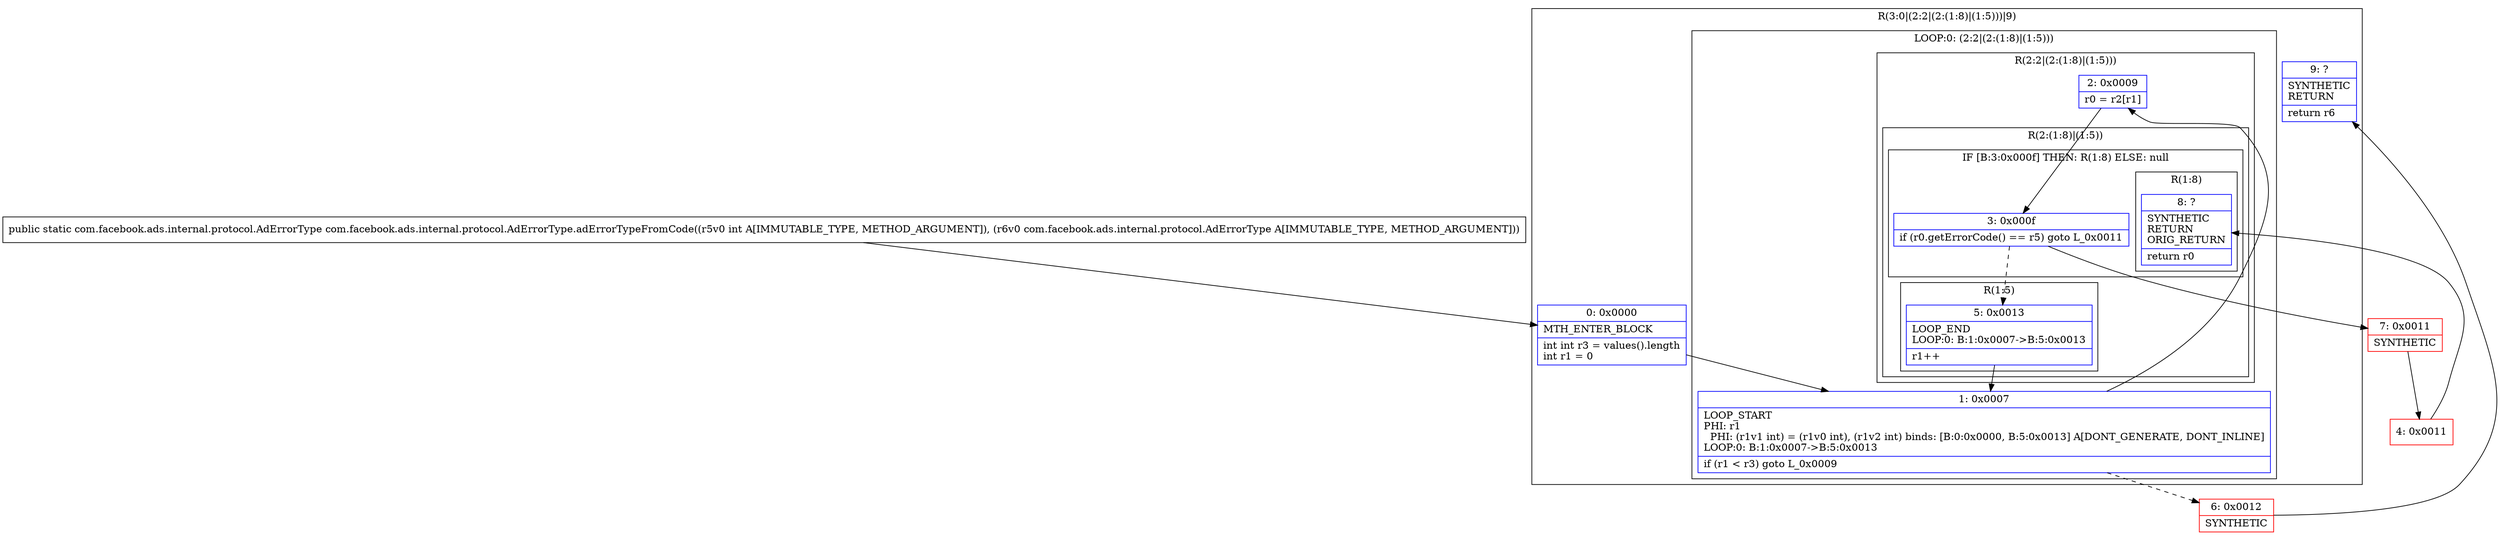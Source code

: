digraph "CFG forcom.facebook.ads.internal.protocol.AdErrorType.adErrorTypeFromCode(ILcom\/facebook\/ads\/internal\/protocol\/AdErrorType;)Lcom\/facebook\/ads\/internal\/protocol\/AdErrorType;" {
subgraph cluster_Region_1175619797 {
label = "R(3:0|(2:2|(2:(1:8)|(1:5)))|9)";
node [shape=record,color=blue];
Node_0 [shape=record,label="{0\:\ 0x0000|MTH_ENTER_BLOCK\l|int int r3 = values().length\lint r1 = 0\l}"];
subgraph cluster_LoopRegion_408758216 {
label = "LOOP:0: (2:2|(2:(1:8)|(1:5)))";
node [shape=record,color=blue];
Node_1 [shape=record,label="{1\:\ 0x0007|LOOP_START\lPHI: r1 \l  PHI: (r1v1 int) = (r1v0 int), (r1v2 int) binds: [B:0:0x0000, B:5:0x0013] A[DONT_GENERATE, DONT_INLINE]\lLOOP:0: B:1:0x0007\-\>B:5:0x0013\l|if (r1 \< r3) goto L_0x0009\l}"];
subgraph cluster_Region_1409430615 {
label = "R(2:2|(2:(1:8)|(1:5)))";
node [shape=record,color=blue];
Node_2 [shape=record,label="{2\:\ 0x0009|r0 = r2[r1]\l}"];
subgraph cluster_Region_138412575 {
label = "R(2:(1:8)|(1:5))";
node [shape=record,color=blue];
subgraph cluster_IfRegion_1956049634 {
label = "IF [B:3:0x000f] THEN: R(1:8) ELSE: null";
node [shape=record,color=blue];
Node_3 [shape=record,label="{3\:\ 0x000f|if (r0.getErrorCode() == r5) goto L_0x0011\l}"];
subgraph cluster_Region_704094670 {
label = "R(1:8)";
node [shape=record,color=blue];
Node_8 [shape=record,label="{8\:\ ?|SYNTHETIC\lRETURN\lORIG_RETURN\l|return r0\l}"];
}
}
subgraph cluster_Region_512934892 {
label = "R(1:5)";
node [shape=record,color=blue];
Node_5 [shape=record,label="{5\:\ 0x0013|LOOP_END\lLOOP:0: B:1:0x0007\-\>B:5:0x0013\l|r1++\l}"];
}
}
}
}
Node_9 [shape=record,label="{9\:\ ?|SYNTHETIC\lRETURN\l|return r6\l}"];
}
Node_4 [shape=record,color=red,label="{4\:\ 0x0011}"];
Node_6 [shape=record,color=red,label="{6\:\ 0x0012|SYNTHETIC\l}"];
Node_7 [shape=record,color=red,label="{7\:\ 0x0011|SYNTHETIC\l}"];
MethodNode[shape=record,label="{public static com.facebook.ads.internal.protocol.AdErrorType com.facebook.ads.internal.protocol.AdErrorType.adErrorTypeFromCode((r5v0 int A[IMMUTABLE_TYPE, METHOD_ARGUMENT]), (r6v0 com.facebook.ads.internal.protocol.AdErrorType A[IMMUTABLE_TYPE, METHOD_ARGUMENT])) }"];
MethodNode -> Node_0;
Node_0 -> Node_1;
Node_1 -> Node_2;
Node_1 -> Node_6[style=dashed];
Node_2 -> Node_3;
Node_3 -> Node_5[style=dashed];
Node_3 -> Node_7;
Node_5 -> Node_1;
Node_4 -> Node_8;
Node_6 -> Node_9;
Node_7 -> Node_4;
}

